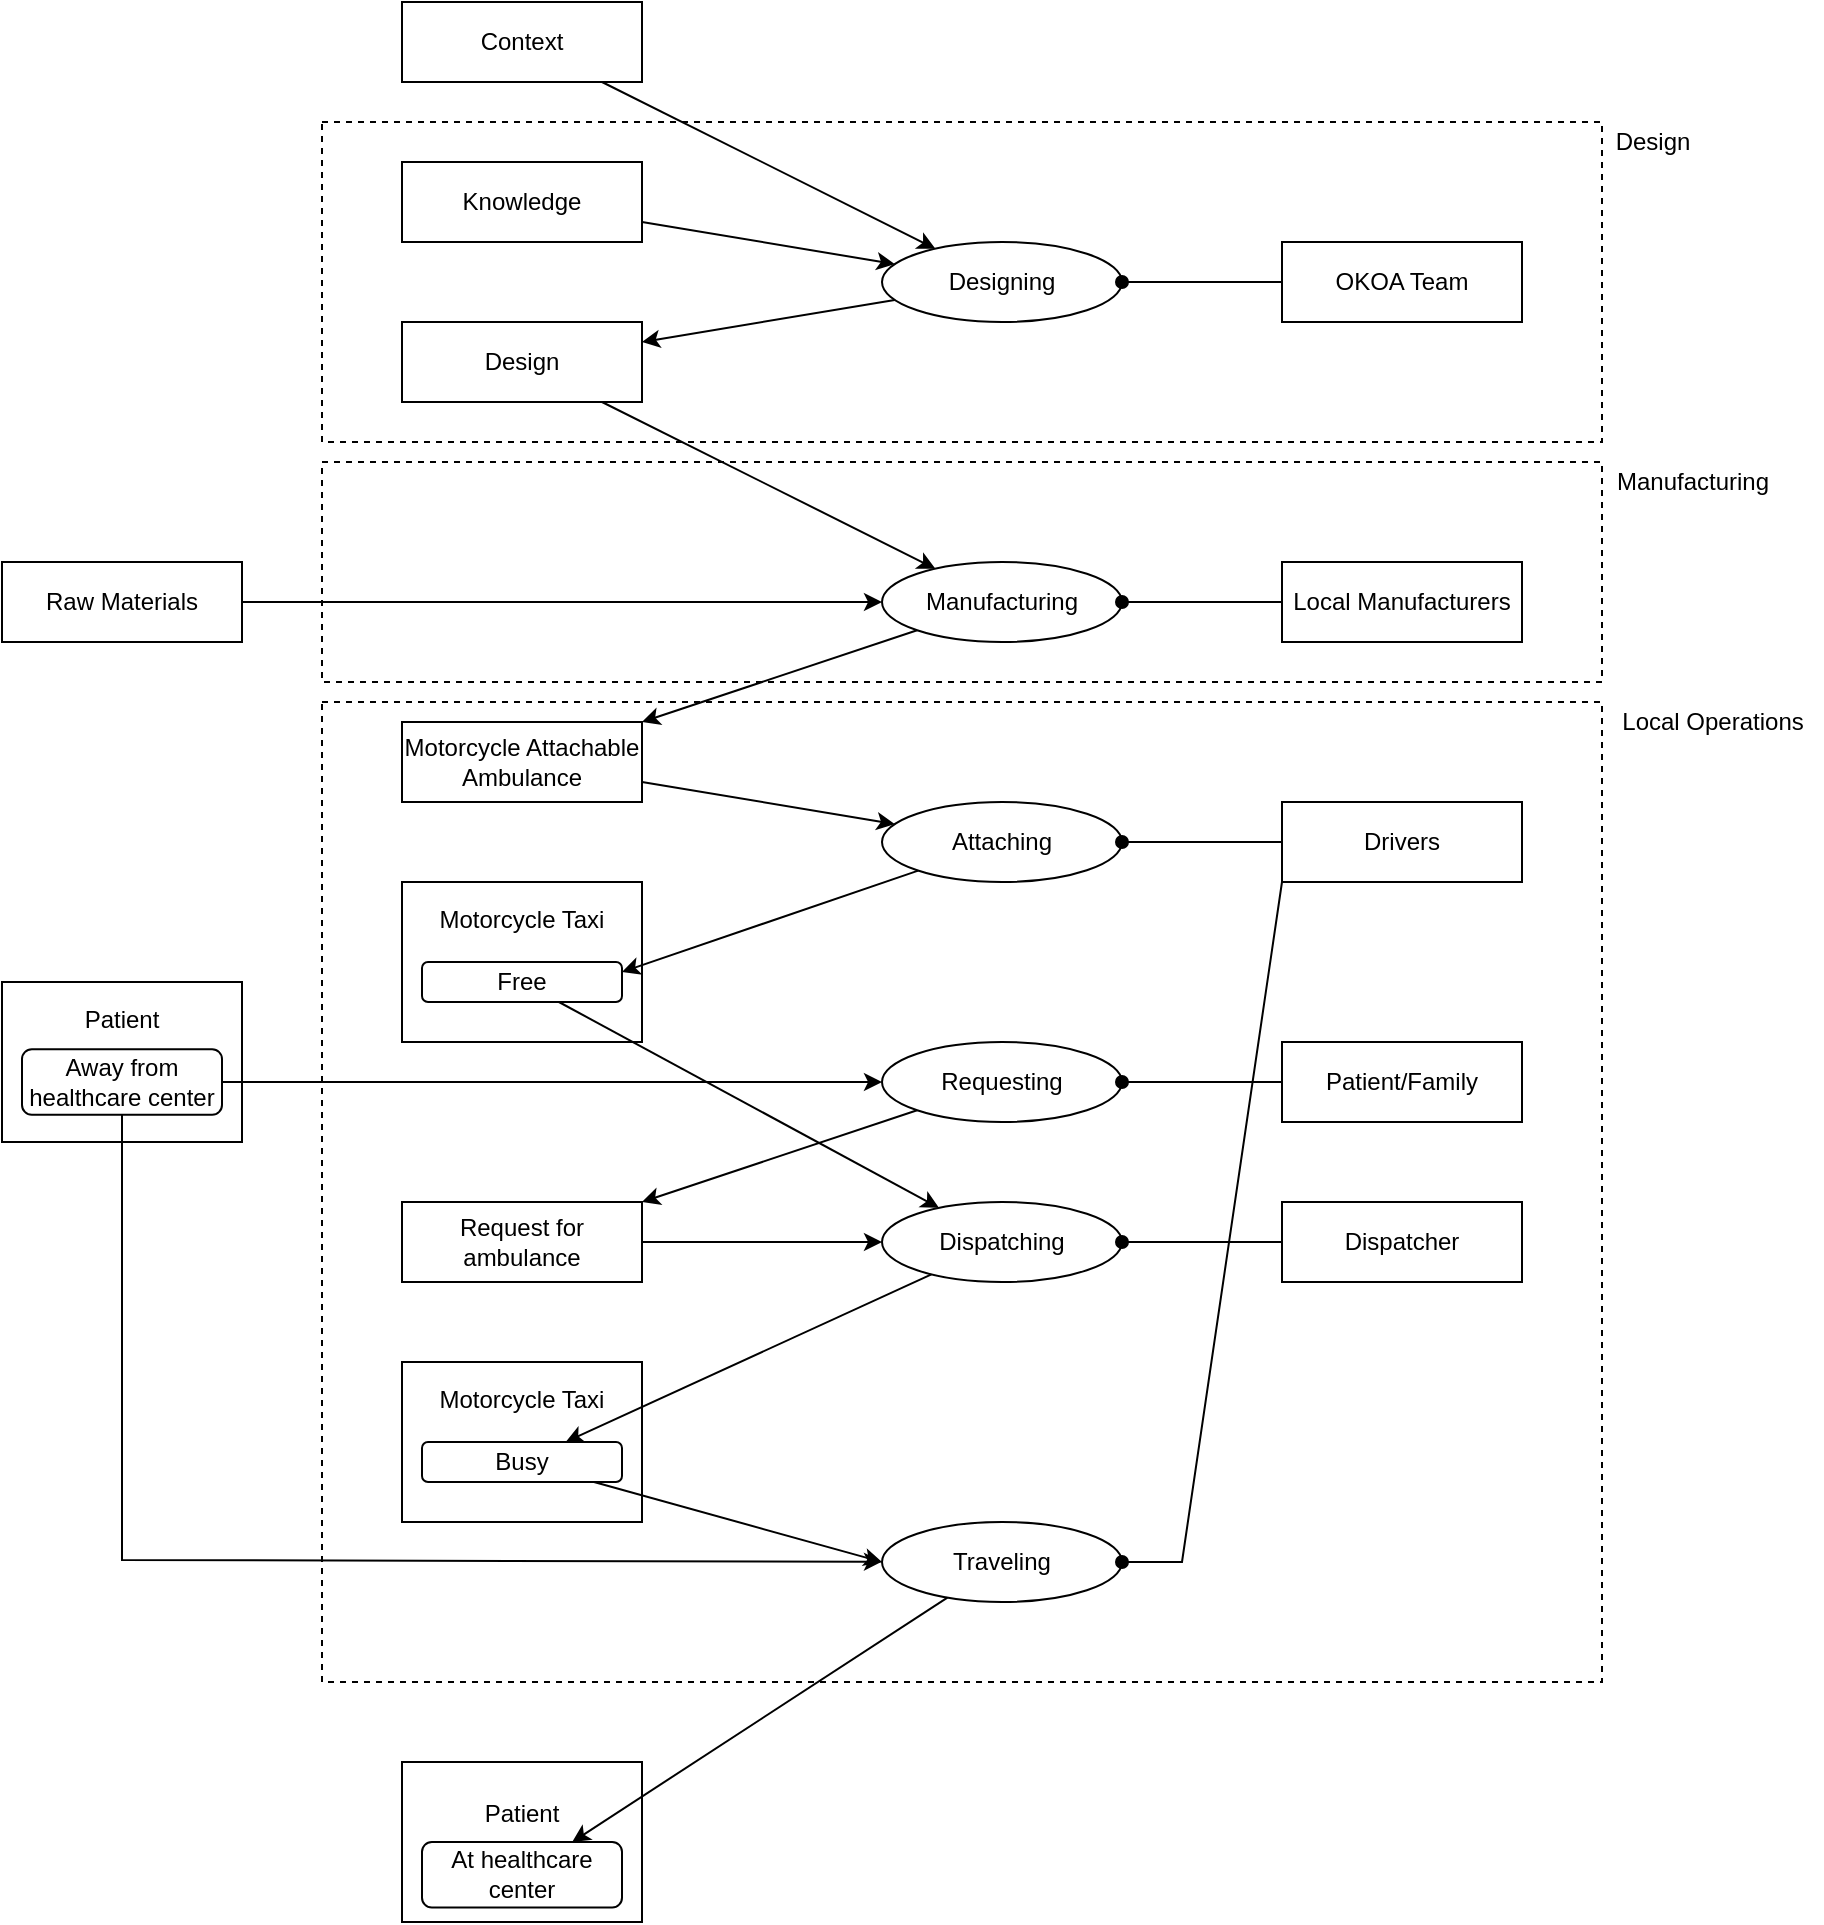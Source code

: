 <mxfile version="12.6.6" type="github">
  <diagram id="LsjaQXCuxTSA-X5bWDDz" name="value-pathway">
    <mxGraphModel dx="1977" dy="1132" grid="1" gridSize="10" guides="1" tooltips="1" connect="1" arrows="1" fold="1" page="1" pageScale="1" pageWidth="1169" pageHeight="827" math="0" shadow="0">
      <root>
        <mxCell id="0"/>
        <mxCell id="1" parent="0"/>
        <mxCell id="9fiTd-LStu6YDHyOzDXJ-21" value="" style="rounded=0;whiteSpace=wrap;html=1;fillColor=none;dashed=1;" vertex="1" parent="1">
          <mxGeometry x="200" y="100" width="640" height="160" as="geometry"/>
        </mxCell>
        <mxCell id="9fiTd-LStu6YDHyOzDXJ-22" value="" style="rounded=0;whiteSpace=wrap;html=1;fillColor=none;dashed=1;" vertex="1" parent="1">
          <mxGeometry x="200" y="270" width="640" height="110" as="geometry"/>
        </mxCell>
        <mxCell id="9fiTd-LStu6YDHyOzDXJ-23" value="" style="rounded=0;whiteSpace=wrap;html=1;fillColor=none;dashed=1;" vertex="1" parent="1">
          <mxGeometry x="200" y="390" width="640" height="490" as="geometry"/>
        </mxCell>
        <mxCell id="9fiTd-LStu6YDHyOzDXJ-36" style="edgeStyle=none;rounded=0;orthogonalLoop=1;jettySize=auto;html=1;" edge="1" parent="1" source="9fiTd-LStu6YDHyOzDXJ-1" target="9fiTd-LStu6YDHyOzDXJ-4">
          <mxGeometry relative="1" as="geometry"/>
        </mxCell>
        <mxCell id="9fiTd-LStu6YDHyOzDXJ-1" value="Raw Materials" style="rounded=0;whiteSpace=wrap;html=1;" vertex="1" parent="1">
          <mxGeometry x="40" y="320" width="120" height="40" as="geometry"/>
        </mxCell>
        <mxCell id="9fiTd-LStu6YDHyOzDXJ-35" style="edgeStyle=none;rounded=0;orthogonalLoop=1;jettySize=auto;html=1;" edge="1" parent="1" source="9fiTd-LStu6YDHyOzDXJ-3" target="9fiTd-LStu6YDHyOzDXJ-4">
          <mxGeometry relative="1" as="geometry"/>
        </mxCell>
        <mxCell id="9fiTd-LStu6YDHyOzDXJ-3" value="Design" style="rounded=0;whiteSpace=wrap;html=1;" vertex="1" parent="1">
          <mxGeometry x="240" y="200" width="120" height="40" as="geometry"/>
        </mxCell>
        <mxCell id="9fiTd-LStu6YDHyOzDXJ-37" style="edgeStyle=none;rounded=0;orthogonalLoop=1;jettySize=auto;html=1;" edge="1" parent="1" source="9fiTd-LStu6YDHyOzDXJ-4" target="9fiTd-LStu6YDHyOzDXJ-6">
          <mxGeometry relative="1" as="geometry"/>
        </mxCell>
        <mxCell id="9fiTd-LStu6YDHyOzDXJ-4" value="Manufacturing" style="ellipse;whiteSpace=wrap;html=1;" vertex="1" parent="1">
          <mxGeometry x="480" y="320" width="120" height="40" as="geometry"/>
        </mxCell>
        <mxCell id="9fiTd-LStu6YDHyOzDXJ-38" style="edgeStyle=none;rounded=0;orthogonalLoop=1;jettySize=auto;html=1;" edge="1" parent="1" source="9fiTd-LStu6YDHyOzDXJ-6" target="9fiTd-LStu6YDHyOzDXJ-8">
          <mxGeometry relative="1" as="geometry"/>
        </mxCell>
        <mxCell id="9fiTd-LStu6YDHyOzDXJ-6" value="Motorcycle Attachable Ambulance" style="rounded=0;whiteSpace=wrap;html=1;" vertex="1" parent="1">
          <mxGeometry x="240" y="400" width="120" height="40" as="geometry"/>
        </mxCell>
        <mxCell id="9fiTd-LStu6YDHyOzDXJ-8" value="Attaching" style="ellipse;whiteSpace=wrap;html=1;" vertex="1" parent="1">
          <mxGeometry x="480" y="440" width="120" height="40" as="geometry"/>
        </mxCell>
        <mxCell id="9fiTd-LStu6YDHyOzDXJ-62" style="edgeStyle=none;rounded=0;orthogonalLoop=1;jettySize=auto;html=1;entryX=1;entryY=0.5;entryDx=0;entryDy=0;endArrow=oval;endFill=1;" edge="1" parent="1" source="9fiTd-LStu6YDHyOzDXJ-9" target="9fiTd-LStu6YDHyOzDXJ-4">
          <mxGeometry relative="1" as="geometry"/>
        </mxCell>
        <mxCell id="9fiTd-LStu6YDHyOzDXJ-9" value="Local Manufacturers" style="rounded=0;whiteSpace=wrap;html=1;" vertex="1" parent="1">
          <mxGeometry x="680" y="320" width="120" height="40" as="geometry"/>
        </mxCell>
        <mxCell id="9fiTd-LStu6YDHyOzDXJ-10" value="Drivers" style="rounded=0;whiteSpace=wrap;html=1;" vertex="1" parent="1">
          <mxGeometry x="680" y="440" width="120" height="40" as="geometry"/>
        </mxCell>
        <mxCell id="9fiTd-LStu6YDHyOzDXJ-12" value="Dispatching" style="ellipse;whiteSpace=wrap;html=1;" vertex="1" parent="1">
          <mxGeometry x="480" y="640" width="120" height="40" as="geometry"/>
        </mxCell>
        <mxCell id="9fiTd-LStu6YDHyOzDXJ-15" value="Dispatcher" style="rounded=0;whiteSpace=wrap;html=1;" vertex="1" parent="1">
          <mxGeometry x="680" y="640" width="120" height="40" as="geometry"/>
        </mxCell>
        <mxCell id="9fiTd-LStu6YDHyOzDXJ-34" style="edgeStyle=none;rounded=0;orthogonalLoop=1;jettySize=auto;html=1;" edge="1" parent="1" source="9fiTd-LStu6YDHyOzDXJ-16" target="9fiTd-LStu6YDHyOzDXJ-3">
          <mxGeometry relative="1" as="geometry"/>
        </mxCell>
        <mxCell id="9fiTd-LStu6YDHyOzDXJ-16" value="Designing" style="ellipse;whiteSpace=wrap;html=1;" vertex="1" parent="1">
          <mxGeometry x="480" y="160" width="120" height="40" as="geometry"/>
        </mxCell>
        <mxCell id="9fiTd-LStu6YDHyOzDXJ-33" style="edgeStyle=none;rounded=0;orthogonalLoop=1;jettySize=auto;html=1;" edge="1" parent="1" source="9fiTd-LStu6YDHyOzDXJ-17" target="9fiTd-LStu6YDHyOzDXJ-16">
          <mxGeometry relative="1" as="geometry"/>
        </mxCell>
        <mxCell id="9fiTd-LStu6YDHyOzDXJ-17" value="Knowledge" style="rounded=0;whiteSpace=wrap;html=1;" vertex="1" parent="1">
          <mxGeometry x="240" y="120" width="120" height="40" as="geometry"/>
        </mxCell>
        <mxCell id="9fiTd-LStu6YDHyOzDXJ-32" style="rounded=0;orthogonalLoop=1;jettySize=auto;html=1;" edge="1" parent="1" source="9fiTd-LStu6YDHyOzDXJ-18" target="9fiTd-LStu6YDHyOzDXJ-16">
          <mxGeometry relative="1" as="geometry"/>
        </mxCell>
        <mxCell id="9fiTd-LStu6YDHyOzDXJ-18" value="Context" style="rounded=0;whiteSpace=wrap;html=1;" vertex="1" parent="1">
          <mxGeometry x="240" y="40" width="120" height="40" as="geometry"/>
        </mxCell>
        <mxCell id="9fiTd-LStu6YDHyOzDXJ-19" value="OKOA Team" style="rounded=0;whiteSpace=wrap;html=1;" vertex="1" parent="1">
          <mxGeometry x="680" y="160" width="120" height="40" as="geometry"/>
        </mxCell>
        <mxCell id="9fiTd-LStu6YDHyOzDXJ-20" value="" style="group" vertex="1" connectable="0" parent="1">
          <mxGeometry x="240" y="480" width="120" height="80" as="geometry"/>
        </mxCell>
        <mxCell id="9fiTd-LStu6YDHyOzDXJ-11" value="Motorcycle Taxi&lt;br&gt;&lt;br&gt;&lt;br&gt;&lt;br&gt;" style="rounded=0;whiteSpace=wrap;html=1;" vertex="1" parent="9fiTd-LStu6YDHyOzDXJ-20">
          <mxGeometry width="120" height="80" as="geometry"/>
        </mxCell>
        <mxCell id="9fiTd-LStu6YDHyOzDXJ-13" value="Free" style="rounded=1;whiteSpace=wrap;html=1;" vertex="1" parent="9fiTd-LStu6YDHyOzDXJ-20">
          <mxGeometry x="10" y="40" width="100" height="20" as="geometry"/>
        </mxCell>
        <mxCell id="9fiTd-LStu6YDHyOzDXJ-46" style="edgeStyle=none;rounded=0;orthogonalLoop=1;jettySize=auto;html=1;" edge="1" parent="1" source="9fiTd-LStu6YDHyOzDXJ-24" target="9fiTd-LStu6YDHyOzDXJ-45">
          <mxGeometry relative="1" as="geometry"/>
        </mxCell>
        <mxCell id="9fiTd-LStu6YDHyOzDXJ-24" value="Requesting" style="ellipse;whiteSpace=wrap;html=1;" vertex="1" parent="1">
          <mxGeometry x="480" y="560" width="120" height="40" as="geometry"/>
        </mxCell>
        <mxCell id="9fiTd-LStu6YDHyOzDXJ-25" value="Patient/Family" style="rounded=0;whiteSpace=wrap;html=1;" vertex="1" parent="1">
          <mxGeometry x="680" y="560" width="120" height="40" as="geometry"/>
        </mxCell>
        <mxCell id="9fiTd-LStu6YDHyOzDXJ-26" value="" style="group" vertex="1" connectable="0" parent="1">
          <mxGeometry x="40" y="540" width="120" height="120" as="geometry"/>
        </mxCell>
        <mxCell id="9fiTd-LStu6YDHyOzDXJ-27" value="Patient&lt;br&gt;&lt;br&gt;&lt;br&gt;&lt;br&gt;" style="rounded=0;whiteSpace=wrap;html=1;" vertex="1" parent="9fiTd-LStu6YDHyOzDXJ-26">
          <mxGeometry y="-10" width="120" height="80" as="geometry"/>
        </mxCell>
        <mxCell id="9fiTd-LStu6YDHyOzDXJ-28" value="Away from healthcare center" style="rounded=1;whiteSpace=wrap;html=1;" vertex="1" parent="9fiTd-LStu6YDHyOzDXJ-26">
          <mxGeometry x="10" y="23.64" width="100" height="32.72" as="geometry"/>
        </mxCell>
        <mxCell id="9fiTd-LStu6YDHyOzDXJ-31" value="Traveling" style="ellipse;whiteSpace=wrap;html=1;" vertex="1" parent="1">
          <mxGeometry x="480" y="800" width="120" height="40" as="geometry"/>
        </mxCell>
        <mxCell id="9fiTd-LStu6YDHyOzDXJ-43" style="edgeStyle=none;rounded=0;orthogonalLoop=1;jettySize=auto;html=1;" edge="1" parent="1" source="9fiTd-LStu6YDHyOzDXJ-28" target="9fiTd-LStu6YDHyOzDXJ-24">
          <mxGeometry relative="1" as="geometry"/>
        </mxCell>
        <mxCell id="9fiTd-LStu6YDHyOzDXJ-47" style="edgeStyle=none;rounded=0;orthogonalLoop=1;jettySize=auto;html=1;" edge="1" parent="1" source="9fiTd-LStu6YDHyOzDXJ-45" target="9fiTd-LStu6YDHyOzDXJ-12">
          <mxGeometry relative="1" as="geometry"/>
        </mxCell>
        <mxCell id="9fiTd-LStu6YDHyOzDXJ-45" value="Request for ambulance" style="rounded=0;whiteSpace=wrap;html=1;" vertex="1" parent="1">
          <mxGeometry x="240" y="640" width="120" height="40" as="geometry"/>
        </mxCell>
        <mxCell id="9fiTd-LStu6YDHyOzDXJ-49" value="" style="group" vertex="1" connectable="0" parent="1">
          <mxGeometry x="240" y="720" width="120" height="80" as="geometry"/>
        </mxCell>
        <mxCell id="9fiTd-LStu6YDHyOzDXJ-50" value="Motorcycle Taxi&lt;br&gt;&lt;br&gt;&lt;br&gt;&lt;br&gt;" style="rounded=0;whiteSpace=wrap;html=1;" vertex="1" parent="9fiTd-LStu6YDHyOzDXJ-49">
          <mxGeometry width="120" height="80" as="geometry"/>
        </mxCell>
        <mxCell id="9fiTd-LStu6YDHyOzDXJ-52" value="Busy" style="rounded=1;whiteSpace=wrap;html=1;" vertex="1" parent="9fiTd-LStu6YDHyOzDXJ-49">
          <mxGeometry x="10" y="40" width="100" height="20" as="geometry"/>
        </mxCell>
        <mxCell id="9fiTd-LStu6YDHyOzDXJ-39" style="edgeStyle=none;rounded=0;orthogonalLoop=1;jettySize=auto;html=1;entryX=1;entryY=0.25;entryDx=0;entryDy=0;" edge="1" parent="1" source="9fiTd-LStu6YDHyOzDXJ-8" target="9fiTd-LStu6YDHyOzDXJ-13">
          <mxGeometry relative="1" as="geometry"/>
        </mxCell>
        <mxCell id="9fiTd-LStu6YDHyOzDXJ-53" value="Patient&lt;br&gt;&lt;br&gt;&lt;br&gt;" style="rounded=0;whiteSpace=wrap;html=1;" vertex="1" parent="1">
          <mxGeometry x="240" y="920" width="120" height="80" as="geometry"/>
        </mxCell>
        <mxCell id="9fiTd-LStu6YDHyOzDXJ-54" value="At healthcare center" style="rounded=1;whiteSpace=wrap;html=1;" vertex="1" parent="1">
          <mxGeometry x="250" y="960.004" width="100" height="32.727" as="geometry"/>
        </mxCell>
        <mxCell id="9fiTd-LStu6YDHyOzDXJ-57" style="edgeStyle=none;rounded=0;orthogonalLoop=1;jettySize=auto;html=1;" edge="1" parent="1" source="9fiTd-LStu6YDHyOzDXJ-13" target="9fiTd-LStu6YDHyOzDXJ-12">
          <mxGeometry relative="1" as="geometry"/>
        </mxCell>
        <mxCell id="9fiTd-LStu6YDHyOzDXJ-58" style="edgeStyle=none;rounded=0;orthogonalLoop=1;jettySize=auto;html=1;" edge="1" parent="1" source="9fiTd-LStu6YDHyOzDXJ-12" target="9fiTd-LStu6YDHyOzDXJ-52">
          <mxGeometry relative="1" as="geometry"/>
        </mxCell>
        <mxCell id="9fiTd-LStu6YDHyOzDXJ-59" style="edgeStyle=none;rounded=0;orthogonalLoop=1;jettySize=auto;html=1;entryX=0;entryY=0.5;entryDx=0;entryDy=0;" edge="1" parent="1" source="9fiTd-LStu6YDHyOzDXJ-52" target="9fiTd-LStu6YDHyOzDXJ-31">
          <mxGeometry relative="1" as="geometry"/>
        </mxCell>
        <mxCell id="9fiTd-LStu6YDHyOzDXJ-60" style="edgeStyle=none;rounded=0;orthogonalLoop=1;jettySize=auto;html=1;" edge="1" parent="1" source="9fiTd-LStu6YDHyOzDXJ-28" target="9fiTd-LStu6YDHyOzDXJ-31">
          <mxGeometry relative="1" as="geometry">
            <Array as="points">
              <mxPoint x="100" y="819"/>
            </Array>
          </mxGeometry>
        </mxCell>
        <mxCell id="9fiTd-LStu6YDHyOzDXJ-61" style="edgeStyle=none;rounded=0;orthogonalLoop=1;jettySize=auto;html=1;" edge="1" parent="1" source="9fiTd-LStu6YDHyOzDXJ-31" target="9fiTd-LStu6YDHyOzDXJ-54">
          <mxGeometry relative="1" as="geometry"/>
        </mxCell>
        <mxCell id="9fiTd-LStu6YDHyOzDXJ-64" style="edgeStyle=none;rounded=0;orthogonalLoop=1;jettySize=auto;html=1;startArrow=oval;startFill=1;endArrow=none;endFill=0;" edge="1" parent="1" source="9fiTd-LStu6YDHyOzDXJ-8" target="9fiTd-LStu6YDHyOzDXJ-10">
          <mxGeometry relative="1" as="geometry"/>
        </mxCell>
        <mxCell id="9fiTd-LStu6YDHyOzDXJ-66" style="edgeStyle=none;rounded=0;orthogonalLoop=1;jettySize=auto;html=1;entryX=0;entryY=0.5;entryDx=0;entryDy=0;startArrow=oval;startFill=1;endArrow=none;endFill=0;" edge="1" parent="1" source="9fiTd-LStu6YDHyOzDXJ-12" target="9fiTd-LStu6YDHyOzDXJ-15">
          <mxGeometry relative="1" as="geometry"/>
        </mxCell>
        <mxCell id="9fiTd-LStu6YDHyOzDXJ-65" style="edgeStyle=none;rounded=0;orthogonalLoop=1;jettySize=auto;html=1;startArrow=oval;startFill=1;endArrow=none;endFill=0;" edge="1" parent="1" source="9fiTd-LStu6YDHyOzDXJ-24" target="9fiTd-LStu6YDHyOzDXJ-25">
          <mxGeometry relative="1" as="geometry"/>
        </mxCell>
        <mxCell id="9fiTd-LStu6YDHyOzDXJ-67" style="edgeStyle=none;rounded=0;orthogonalLoop=1;jettySize=auto;html=1;startArrow=oval;startFill=1;endArrow=none;endFill=0;" edge="1" parent="1" source="9fiTd-LStu6YDHyOzDXJ-31" target="9fiTd-LStu6YDHyOzDXJ-10">
          <mxGeometry relative="1" as="geometry">
            <Array as="points">
              <mxPoint x="630" y="820"/>
              <mxPoint x="680" y="480"/>
            </Array>
          </mxGeometry>
        </mxCell>
        <mxCell id="9fiTd-LStu6YDHyOzDXJ-68" value="Design" style="text;html=1;align=center;verticalAlign=middle;resizable=0;points=[];autosize=1;" vertex="1" parent="1">
          <mxGeometry x="840" y="100" width="50" height="20" as="geometry"/>
        </mxCell>
        <mxCell id="9fiTd-LStu6YDHyOzDXJ-69" value="Manufacturing" style="text;html=1;align=center;verticalAlign=middle;resizable=0;points=[];autosize=1;" vertex="1" parent="1">
          <mxGeometry x="840" y="270" width="90" height="20" as="geometry"/>
        </mxCell>
        <mxCell id="9fiTd-LStu6YDHyOzDXJ-70" value="Local Operations" style="text;html=1;align=center;verticalAlign=middle;resizable=0;points=[];autosize=1;" vertex="1" parent="1">
          <mxGeometry x="840" y="390" width="110" height="20" as="geometry"/>
        </mxCell>
        <mxCell id="9fiTd-LStu6YDHyOzDXJ-71" style="edgeStyle=none;rounded=0;orthogonalLoop=1;jettySize=auto;html=1;entryX=0;entryY=0.5;entryDx=0;entryDy=0;startArrow=oval;startFill=1;endArrow=none;endFill=0;" edge="1" parent="1" source="9fiTd-LStu6YDHyOzDXJ-16" target="9fiTd-LStu6YDHyOzDXJ-19">
          <mxGeometry relative="1" as="geometry"/>
        </mxCell>
      </root>
    </mxGraphModel>
  </diagram>
</mxfile>
